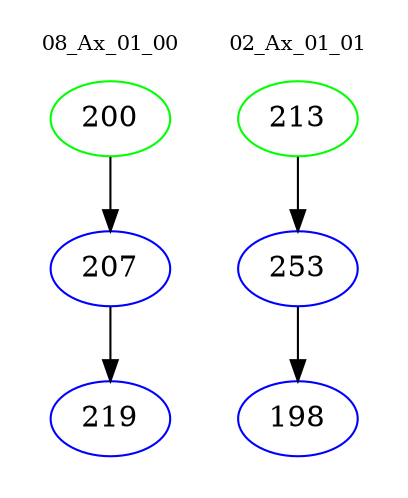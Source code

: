 digraph{
subgraph cluster_0 {
color = white
label = "08_Ax_01_00";
fontsize=10;
T0_200 [label="200", color="green"]
T0_200 -> T0_207 [color="black"]
T0_207 [label="207", color="blue"]
T0_207 -> T0_219 [color="black"]
T0_219 [label="219", color="blue"]
}
subgraph cluster_1 {
color = white
label = "02_Ax_01_01";
fontsize=10;
T1_213 [label="213", color="green"]
T1_213 -> T1_253 [color="black"]
T1_253 [label="253", color="blue"]
T1_253 -> T1_198 [color="black"]
T1_198 [label="198", color="blue"]
}
}

